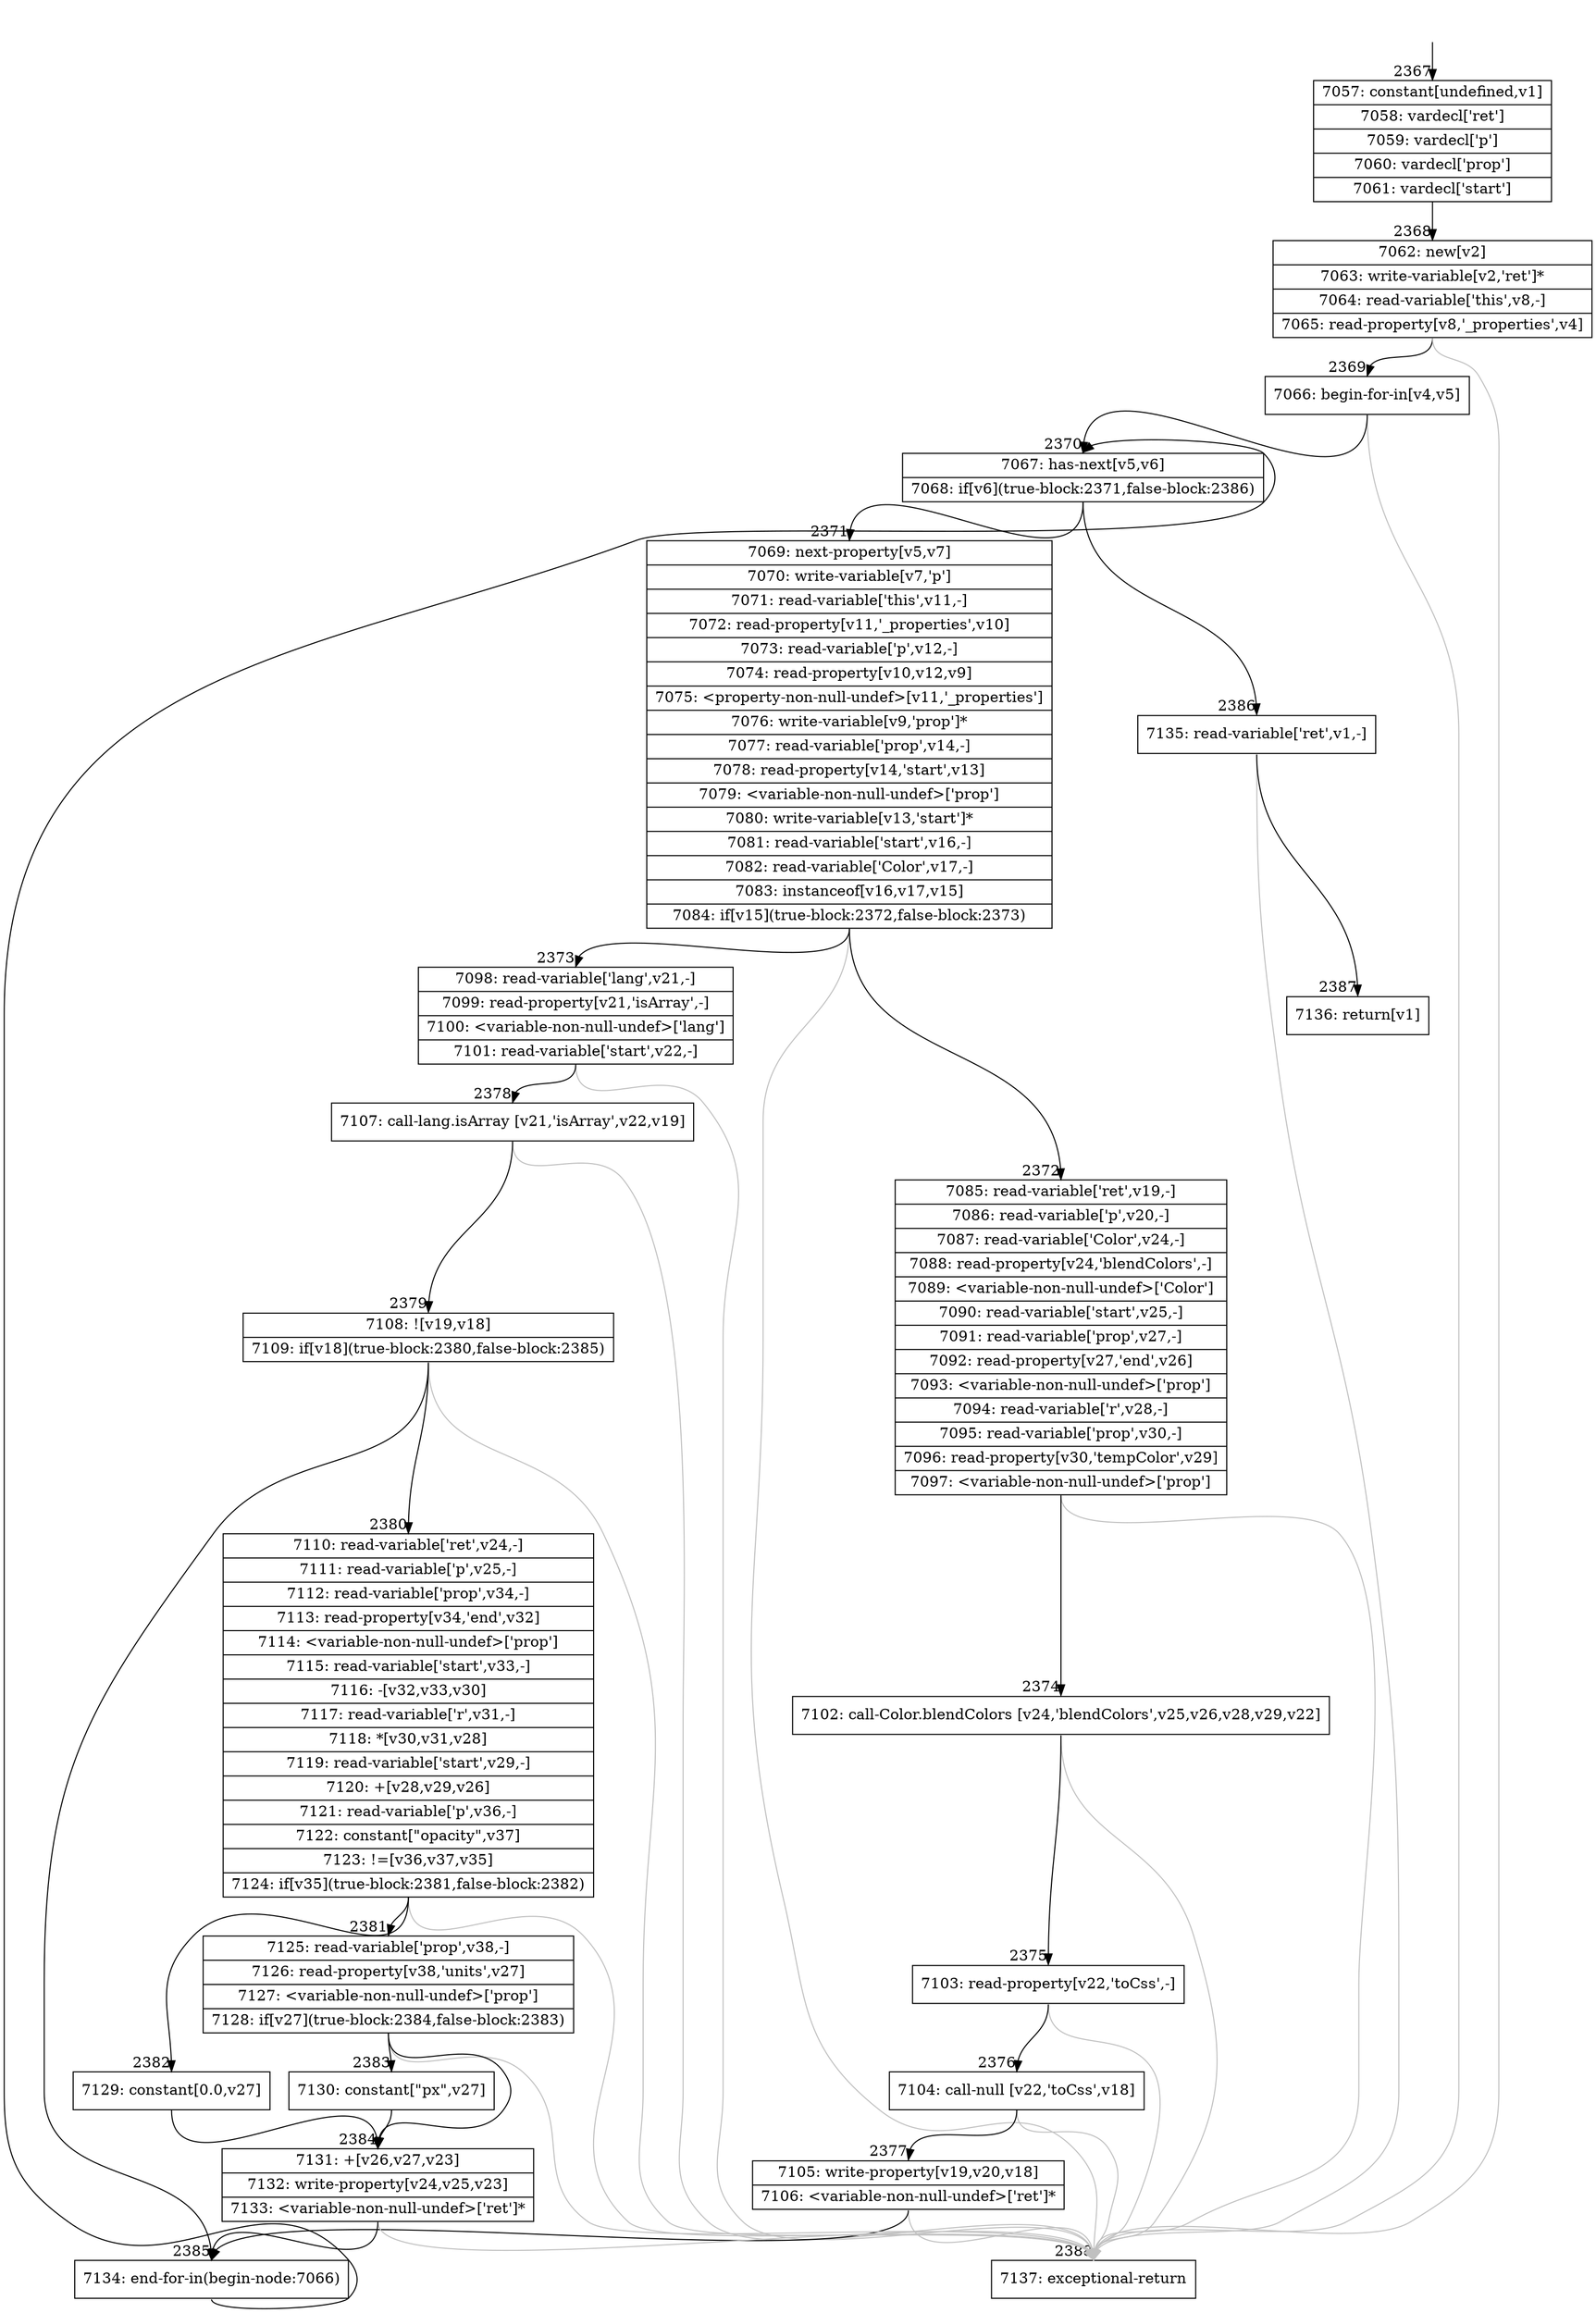 digraph {
rankdir="TD"
BB_entry142[shape=none,label=""];
BB_entry142 -> BB2367 [tailport=s, headport=n, headlabel="    2367"]
BB2367 [shape=record label="{7057: constant[undefined,v1]|7058: vardecl['ret']|7059: vardecl['p']|7060: vardecl['prop']|7061: vardecl['start']}" ] 
BB2367 -> BB2368 [tailport=s, headport=n, headlabel="      2368"]
BB2368 [shape=record label="{7062: new[v2]|7063: write-variable[v2,'ret']*|7064: read-variable['this',v8,-]|7065: read-property[v8,'_properties',v4]}" ] 
BB2368 -> BB2369 [tailport=s, headport=n, headlabel="      2369"]
BB2368 -> BB2388 [tailport=s, headport=n, color=gray, headlabel="      2388"]
BB2369 [shape=record label="{7066: begin-for-in[v4,v5]}" ] 
BB2369 -> BB2370 [tailport=s, headport=n, headlabel="      2370"]
BB2369 -> BB2388 [tailport=s, headport=n, color=gray]
BB2370 [shape=record label="{7067: has-next[v5,v6]|7068: if[v6](true-block:2371,false-block:2386)}" ] 
BB2370 -> BB2371 [tailport=s, headport=n, headlabel="      2371"]
BB2370 -> BB2386 [tailport=s, headport=n, headlabel="      2386"]
BB2371 [shape=record label="{7069: next-property[v5,v7]|7070: write-variable[v7,'p']|7071: read-variable['this',v11,-]|7072: read-property[v11,'_properties',v10]|7073: read-variable['p',v12,-]|7074: read-property[v10,v12,v9]|7075: \<property-non-null-undef\>[v11,'_properties']|7076: write-variable[v9,'prop']*|7077: read-variable['prop',v14,-]|7078: read-property[v14,'start',v13]|7079: \<variable-non-null-undef\>['prop']|7080: write-variable[v13,'start']*|7081: read-variable['start',v16,-]|7082: read-variable['Color',v17,-]|7083: instanceof[v16,v17,v15]|7084: if[v15](true-block:2372,false-block:2373)}" ] 
BB2371 -> BB2372 [tailport=s, headport=n, headlabel="      2372"]
BB2371 -> BB2373 [tailport=s, headport=n, headlabel="      2373"]
BB2371 -> BB2388 [tailport=s, headport=n, color=gray]
BB2372 [shape=record label="{7085: read-variable['ret',v19,-]|7086: read-variable['p',v20,-]|7087: read-variable['Color',v24,-]|7088: read-property[v24,'blendColors',-]|7089: \<variable-non-null-undef\>['Color']|7090: read-variable['start',v25,-]|7091: read-variable['prop',v27,-]|7092: read-property[v27,'end',v26]|7093: \<variable-non-null-undef\>['prop']|7094: read-variable['r',v28,-]|7095: read-variable['prop',v30,-]|7096: read-property[v30,'tempColor',v29]|7097: \<variable-non-null-undef\>['prop']}" ] 
BB2372 -> BB2374 [tailport=s, headport=n, headlabel="      2374"]
BB2372 -> BB2388 [tailport=s, headport=n, color=gray]
BB2373 [shape=record label="{7098: read-variable['lang',v21,-]|7099: read-property[v21,'isArray',-]|7100: \<variable-non-null-undef\>['lang']|7101: read-variable['start',v22,-]}" ] 
BB2373 -> BB2378 [tailport=s, headport=n, headlabel="      2378"]
BB2373 -> BB2388 [tailport=s, headport=n, color=gray]
BB2374 [shape=record label="{7102: call-Color.blendColors [v24,'blendColors',v25,v26,v28,v29,v22]}" ] 
BB2374 -> BB2375 [tailport=s, headport=n, headlabel="      2375"]
BB2374 -> BB2388 [tailport=s, headport=n, color=gray]
BB2375 [shape=record label="{7103: read-property[v22,'toCss',-]}" ] 
BB2375 -> BB2376 [tailport=s, headport=n, headlabel="      2376"]
BB2375 -> BB2388 [tailport=s, headport=n, color=gray]
BB2376 [shape=record label="{7104: call-null [v22,'toCss',v18]}" ] 
BB2376 -> BB2377 [tailport=s, headport=n, headlabel="      2377"]
BB2376 -> BB2388 [tailport=s, headport=n, color=gray]
BB2377 [shape=record label="{7105: write-property[v19,v20,v18]|7106: \<variable-non-null-undef\>['ret']*}" ] 
BB2377 -> BB2385 [tailport=s, headport=n, headlabel="      2385"]
BB2377 -> BB2388 [tailport=s, headport=n, color=gray]
BB2378 [shape=record label="{7107: call-lang.isArray [v21,'isArray',v22,v19]}" ] 
BB2378 -> BB2379 [tailport=s, headport=n, headlabel="      2379"]
BB2378 -> BB2388 [tailport=s, headport=n, color=gray]
BB2379 [shape=record label="{7108: ![v19,v18]|7109: if[v18](true-block:2380,false-block:2385)}" ] 
BB2379 -> BB2380 [tailport=s, headport=n, headlabel="      2380"]
BB2379 -> BB2385 [tailport=s, headport=n]
BB2379 -> BB2388 [tailport=s, headport=n, color=gray]
BB2380 [shape=record label="{7110: read-variable['ret',v24,-]|7111: read-variable['p',v25,-]|7112: read-variable['prop',v34,-]|7113: read-property[v34,'end',v32]|7114: \<variable-non-null-undef\>['prop']|7115: read-variable['start',v33,-]|7116: -[v32,v33,v30]|7117: read-variable['r',v31,-]|7118: *[v30,v31,v28]|7119: read-variable['start',v29,-]|7120: +[v28,v29,v26]|7121: read-variable['p',v36,-]|7122: constant[\"opacity\",v37]|7123: !=[v36,v37,v35]|7124: if[v35](true-block:2381,false-block:2382)}" ] 
BB2380 -> BB2381 [tailport=s, headport=n, headlabel="      2381"]
BB2380 -> BB2382 [tailport=s, headport=n, headlabel="      2382"]
BB2380 -> BB2388 [tailport=s, headport=n, color=gray]
BB2381 [shape=record label="{7125: read-variable['prop',v38,-]|7126: read-property[v38,'units',v27]|7127: \<variable-non-null-undef\>['prop']|7128: if[v27](true-block:2384,false-block:2383)}" ] 
BB2381 -> BB2384 [tailport=s, headport=n, headlabel="      2384"]
BB2381 -> BB2383 [tailport=s, headport=n, headlabel="      2383"]
BB2381 -> BB2388 [tailport=s, headport=n, color=gray]
BB2382 [shape=record label="{7129: constant[0.0,v27]}" ] 
BB2382 -> BB2384 [tailport=s, headport=n]
BB2383 [shape=record label="{7130: constant[\"px\",v27]}" ] 
BB2383 -> BB2384 [tailport=s, headport=n]
BB2384 [shape=record label="{7131: +[v26,v27,v23]|7132: write-property[v24,v25,v23]|7133: \<variable-non-null-undef\>['ret']*}" ] 
BB2384 -> BB2385 [tailport=s, headport=n]
BB2384 -> BB2388 [tailport=s, headport=n, color=gray]
BB2385 [shape=record label="{7134: end-for-in(begin-node:7066)}" ] 
BB2385 -> BB2370 [tailport=s, headport=n]
BB2386 [shape=record label="{7135: read-variable['ret',v1,-]}" ] 
BB2386 -> BB2387 [tailport=s, headport=n, headlabel="      2387"]
BB2386 -> BB2388 [tailport=s, headport=n, color=gray]
BB2387 [shape=record label="{7136: return[v1]}" ] 
BB2388 [shape=record label="{7137: exceptional-return}" ] 
//#$~ 2491
}
